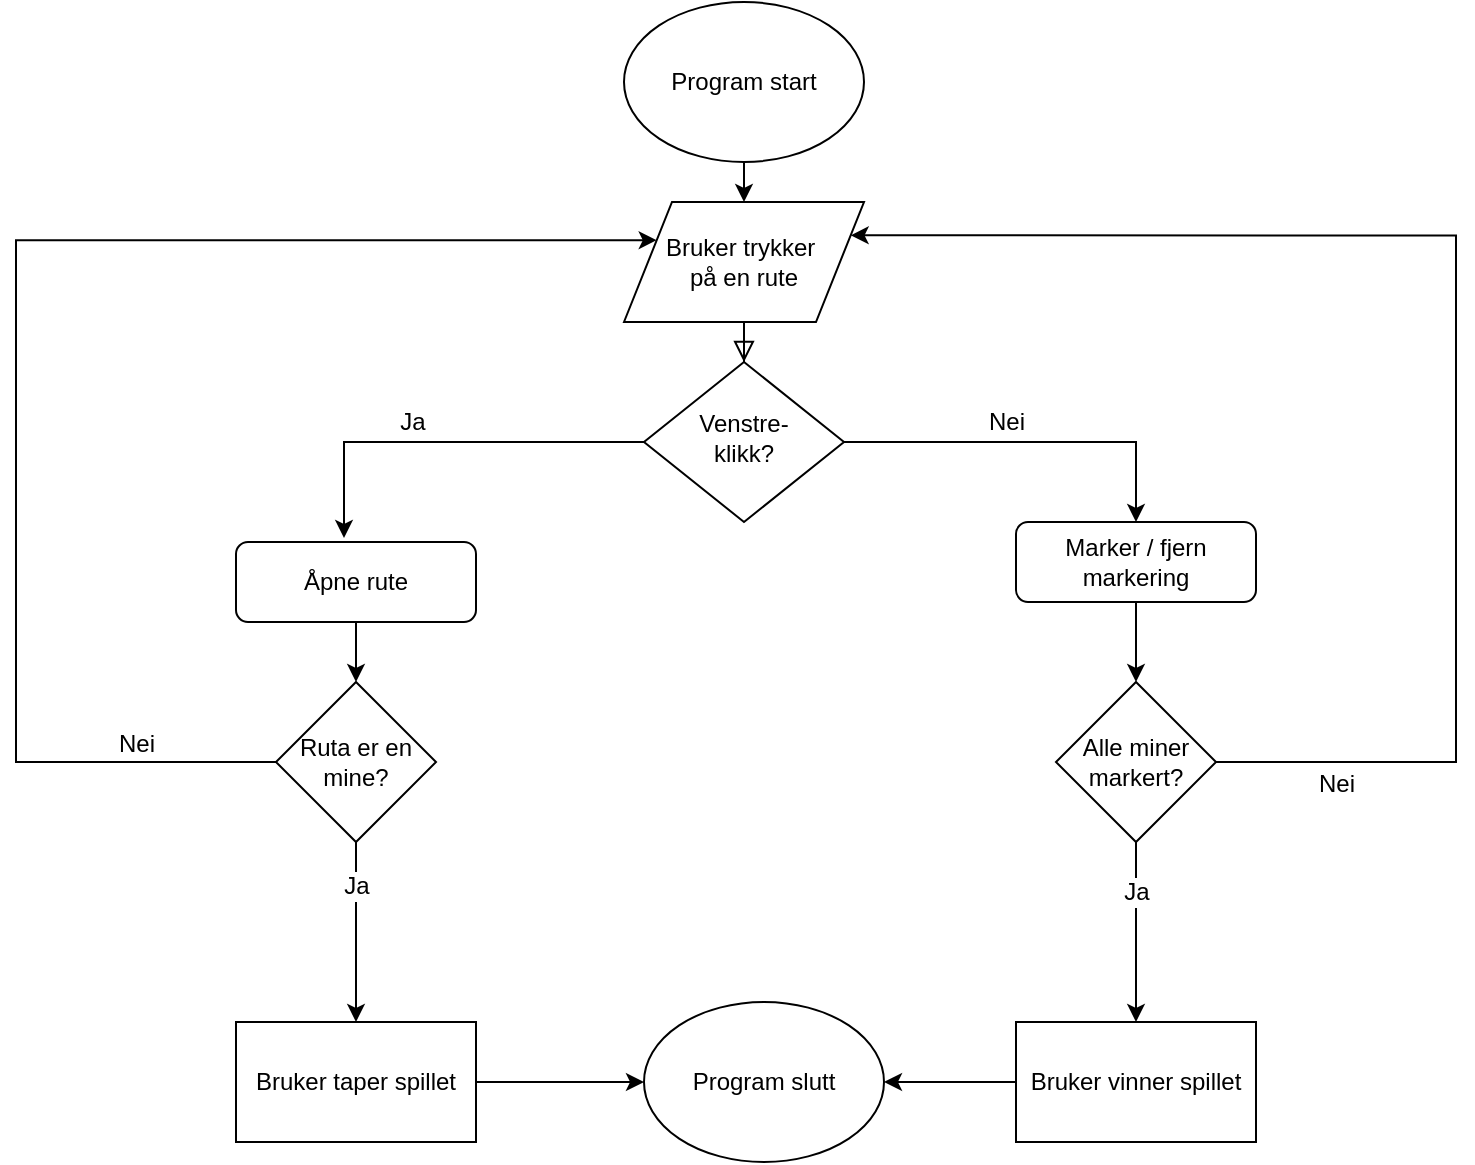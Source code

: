 <mxfile version="12.9.0" type="device"><diagram id="C5RBs43oDa-KdzZeNtuy" name="Page-1"><mxGraphModel dx="1422" dy="762" grid="1" gridSize="10" guides="1" tooltips="1" connect="1" arrows="1" fold="1" page="1" pageScale="1" pageWidth="827" pageHeight="1169" math="0" shadow="0"><root><mxCell id="WIyWlLk6GJQsqaUBKTNV-0"/><mxCell id="WIyWlLk6GJQsqaUBKTNV-1" parent="WIyWlLk6GJQsqaUBKTNV-0"/><mxCell id="WIyWlLk6GJQsqaUBKTNV-2" value="" style="rounded=0;html=1;jettySize=auto;orthogonalLoop=1;fontSize=11;endArrow=block;endFill=0;endSize=8;strokeWidth=1;shadow=0;labelBackgroundColor=none;edgeStyle=orthogonalEdgeStyle;" parent="WIyWlLk6GJQsqaUBKTNV-1" source="ZziAZwWIKkZu8qXFWKBn-1" target="WIyWlLk6GJQsqaUBKTNV-6" edge="1"><mxGeometry relative="1" as="geometry"><mxPoint x="220" y="120" as="sourcePoint"/></mxGeometry></mxCell><mxCell id="ZziAZwWIKkZu8qXFWKBn-14" style="edgeStyle=orthogonalEdgeStyle;rounded=0;orthogonalLoop=1;jettySize=auto;html=1;exitX=0;exitY=0.5;exitDx=0;exitDy=0;entryX=0.45;entryY=-0.05;entryDx=0;entryDy=0;entryPerimeter=0;" edge="1" parent="WIyWlLk6GJQsqaUBKTNV-1" source="WIyWlLk6GJQsqaUBKTNV-6" target="WIyWlLk6GJQsqaUBKTNV-11"><mxGeometry relative="1" as="geometry"/></mxCell><mxCell id="ZziAZwWIKkZu8qXFWKBn-15" value="Ja" style="text;html=1;align=center;verticalAlign=middle;resizable=0;points=[];labelBackgroundColor=#ffffff;" vertex="1" connectable="0" parent="ZziAZwWIKkZu8qXFWKBn-14"><mxGeometry x="0.172" y="-3" relative="1" as="geometry"><mxPoint y="-7" as="offset"/></mxGeometry></mxCell><mxCell id="ZziAZwWIKkZu8qXFWKBn-16" style="edgeStyle=orthogonalEdgeStyle;rounded=0;orthogonalLoop=1;jettySize=auto;html=1;exitX=1;exitY=0.5;exitDx=0;exitDy=0;" edge="1" parent="WIyWlLk6GJQsqaUBKTNV-1" source="WIyWlLk6GJQsqaUBKTNV-6" target="WIyWlLk6GJQsqaUBKTNV-7"><mxGeometry relative="1" as="geometry"><Array as="points"><mxPoint x="610" y="220"/></Array></mxGeometry></mxCell><mxCell id="ZziAZwWIKkZu8qXFWKBn-17" value="Nei" style="text;html=1;align=center;verticalAlign=middle;resizable=0;points=[];labelBackgroundColor=#ffffff;" vertex="1" connectable="0" parent="ZziAZwWIKkZu8qXFWKBn-16"><mxGeometry x="-0.133" y="3" relative="1" as="geometry"><mxPoint y="-7" as="offset"/></mxGeometry></mxCell><mxCell id="WIyWlLk6GJQsqaUBKTNV-6" value="Venstre-&lt;br&gt;klikk?" style="rhombus;whiteSpace=wrap;html=1;shadow=0;fontFamily=Helvetica;fontSize=12;align=center;strokeWidth=1;spacing=6;spacingTop=-4;" parent="WIyWlLk6GJQsqaUBKTNV-1" vertex="1"><mxGeometry x="364" y="180" width="100" height="80" as="geometry"/></mxCell><mxCell id="ZziAZwWIKkZu8qXFWKBn-19" style="edgeStyle=orthogonalEdgeStyle;rounded=0;orthogonalLoop=1;jettySize=auto;html=1;" edge="1" parent="WIyWlLk6GJQsqaUBKTNV-1" source="WIyWlLk6GJQsqaUBKTNV-7" target="ZziAZwWIKkZu8qXFWKBn-20"><mxGeometry relative="1" as="geometry"><mxPoint x="610" y="380" as="targetPoint"/></mxGeometry></mxCell><mxCell id="WIyWlLk6GJQsqaUBKTNV-7" value="Marker / fjern markering" style="rounded=1;whiteSpace=wrap;html=1;fontSize=12;glass=0;strokeWidth=1;shadow=0;" parent="WIyWlLk6GJQsqaUBKTNV-1" vertex="1"><mxGeometry x="550" y="260" width="120" height="40" as="geometry"/></mxCell><mxCell id="ZziAZwWIKkZu8qXFWKBn-5" style="edgeStyle=orthogonalEdgeStyle;rounded=0;orthogonalLoop=1;jettySize=auto;html=1;exitX=0.5;exitY=1;exitDx=0;exitDy=0;" edge="1" parent="WIyWlLk6GJQsqaUBKTNV-1" source="WIyWlLk6GJQsqaUBKTNV-11" target="ZziAZwWIKkZu8qXFWKBn-4"><mxGeometry relative="1" as="geometry"/></mxCell><mxCell id="WIyWlLk6GJQsqaUBKTNV-11" value="Åpne rute" style="rounded=1;whiteSpace=wrap;html=1;fontSize=12;glass=0;strokeWidth=1;shadow=0;" parent="WIyWlLk6GJQsqaUBKTNV-1" vertex="1"><mxGeometry x="160" y="270" width="120" height="40" as="geometry"/></mxCell><mxCell id="ZziAZwWIKkZu8qXFWKBn-3" style="edgeStyle=orthogonalEdgeStyle;rounded=0;orthogonalLoop=1;jettySize=auto;html=1;exitX=0.5;exitY=1;exitDx=0;exitDy=0;entryX=0.5;entryY=0;entryDx=0;entryDy=0;" edge="1" parent="WIyWlLk6GJQsqaUBKTNV-1" source="ZziAZwWIKkZu8qXFWKBn-0" target="ZziAZwWIKkZu8qXFWKBn-1"><mxGeometry relative="1" as="geometry"/></mxCell><mxCell id="ZziAZwWIKkZu8qXFWKBn-0" value="Program start&lt;br&gt;" style="ellipse;whiteSpace=wrap;html=1;" vertex="1" parent="WIyWlLk6GJQsqaUBKTNV-1"><mxGeometry x="354" width="120" height="80" as="geometry"/></mxCell><mxCell id="ZziAZwWIKkZu8qXFWKBn-1" value="Bruker trykker&amp;nbsp;&lt;br&gt;på en rute" style="shape=parallelogram;perimeter=parallelogramPerimeter;whiteSpace=wrap;html=1;" vertex="1" parent="WIyWlLk6GJQsqaUBKTNV-1"><mxGeometry x="354" y="100" width="120" height="60" as="geometry"/></mxCell><mxCell id="ZziAZwWIKkZu8qXFWKBn-6" style="edgeStyle=orthogonalEdgeStyle;rounded=0;orthogonalLoop=1;jettySize=auto;html=1;" edge="1" parent="WIyWlLk6GJQsqaUBKTNV-1" source="ZziAZwWIKkZu8qXFWKBn-4" target="ZziAZwWIKkZu8qXFWKBn-8"><mxGeometry relative="1" as="geometry"><mxPoint x="380" y="380" as="targetPoint"/><Array as="points"/></mxGeometry></mxCell><mxCell id="ZziAZwWIKkZu8qXFWKBn-7" value="Ja" style="text;html=1;align=center;verticalAlign=middle;resizable=0;points=[];labelBackgroundColor=#ffffff;" vertex="1" connectable="0" parent="ZziAZwWIKkZu8qXFWKBn-6"><mxGeometry x="-0.3" relative="1" as="geometry"><mxPoint y="-10" as="offset"/></mxGeometry></mxCell><mxCell id="ZziAZwWIKkZu8qXFWKBn-11" style="edgeStyle=orthogonalEdgeStyle;rounded=0;orthogonalLoop=1;jettySize=auto;html=1;exitX=0;exitY=0.5;exitDx=0;exitDy=0;entryX=0;entryY=0.25;entryDx=0;entryDy=0;" edge="1" parent="WIyWlLk6GJQsqaUBKTNV-1" source="ZziAZwWIKkZu8qXFWKBn-4" target="ZziAZwWIKkZu8qXFWKBn-1"><mxGeometry relative="1" as="geometry"><mxPoint x="80" y="310" as="targetPoint"/><Array as="points"><mxPoint x="50" y="380"/><mxPoint x="50" y="119"/></Array></mxGeometry></mxCell><mxCell id="ZziAZwWIKkZu8qXFWKBn-12" value="Nei" style="text;html=1;align=center;verticalAlign=middle;resizable=0;points=[];labelBackgroundColor=#ffffff;" vertex="1" connectable="0" parent="ZziAZwWIKkZu8qXFWKBn-11"><mxGeometry x="-0.267" y="-2" relative="1" as="geometry"><mxPoint x="58" y="121" as="offset"/></mxGeometry></mxCell><mxCell id="ZziAZwWIKkZu8qXFWKBn-4" value="Ruta er en&lt;br&gt;mine?" style="rhombus;whiteSpace=wrap;html=1;" vertex="1" parent="WIyWlLk6GJQsqaUBKTNV-1"><mxGeometry x="180" y="340" width="80" height="80" as="geometry"/></mxCell><mxCell id="ZziAZwWIKkZu8qXFWKBn-30" style="edgeStyle=orthogonalEdgeStyle;rounded=0;orthogonalLoop=1;jettySize=auto;html=1;entryX=0;entryY=0.5;entryDx=0;entryDy=0;" edge="1" parent="WIyWlLk6GJQsqaUBKTNV-1" source="ZziAZwWIKkZu8qXFWKBn-8" target="ZziAZwWIKkZu8qXFWKBn-28"><mxGeometry relative="1" as="geometry"/></mxCell><mxCell id="ZziAZwWIKkZu8qXFWKBn-8" value="Bruker taper spillet" style="rounded=0;whiteSpace=wrap;html=1;" vertex="1" parent="WIyWlLk6GJQsqaUBKTNV-1"><mxGeometry x="160" y="510" width="120" height="60" as="geometry"/></mxCell><mxCell id="ZziAZwWIKkZu8qXFWKBn-23" value="" style="edgeStyle=orthogonalEdgeStyle;rounded=0;orthogonalLoop=1;jettySize=auto;html=1;entryX=1;entryY=0.25;entryDx=0;entryDy=0;" edge="1" parent="WIyWlLk6GJQsqaUBKTNV-1" source="ZziAZwWIKkZu8qXFWKBn-20" target="ZziAZwWIKkZu8qXFWKBn-1"><mxGeometry relative="1" as="geometry"><mxPoint x="750" y="160" as="targetPoint"/><Array as="points"><mxPoint x="770" y="380"/><mxPoint x="770" y="117"/></Array></mxGeometry></mxCell><mxCell id="ZziAZwWIKkZu8qXFWKBn-24" value="Nei" style="text;html=1;align=center;verticalAlign=middle;resizable=0;points=[];labelBackgroundColor=#ffffff;" vertex="1" connectable="0" parent="ZziAZwWIKkZu8qXFWKBn-23"><mxGeometry x="0.05" y="1" relative="1" as="geometry"><mxPoint x="-59" y="251" as="offset"/></mxGeometry></mxCell><mxCell id="ZziAZwWIKkZu8qXFWKBn-26" value="" style="edgeStyle=orthogonalEdgeStyle;rounded=0;orthogonalLoop=1;jettySize=auto;html=1;entryX=0.5;entryY=0;entryDx=0;entryDy=0;" edge="1" parent="WIyWlLk6GJQsqaUBKTNV-1" source="ZziAZwWIKkZu8qXFWKBn-20" target="ZziAZwWIKkZu8qXFWKBn-27"><mxGeometry relative="1" as="geometry"><mxPoint x="610" y="540" as="targetPoint"/></mxGeometry></mxCell><mxCell id="ZziAZwWIKkZu8qXFWKBn-32" value="Ja" style="text;html=1;align=center;verticalAlign=middle;resizable=0;points=[];labelBackgroundColor=#ffffff;" vertex="1" connectable="0" parent="ZziAZwWIKkZu8qXFWKBn-26"><mxGeometry x="-0.79" y="-3" relative="1" as="geometry"><mxPoint x="3" y="15" as="offset"/></mxGeometry></mxCell><mxCell id="ZziAZwWIKkZu8qXFWKBn-20" value="Alle miner markert?" style="rhombus;whiteSpace=wrap;html=1;" vertex="1" parent="WIyWlLk6GJQsqaUBKTNV-1"><mxGeometry x="570" y="340" width="80" height="80" as="geometry"/></mxCell><mxCell id="ZziAZwWIKkZu8qXFWKBn-29" style="edgeStyle=orthogonalEdgeStyle;rounded=0;orthogonalLoop=1;jettySize=auto;html=1;entryX=1;entryY=0.5;entryDx=0;entryDy=0;" edge="1" parent="WIyWlLk6GJQsqaUBKTNV-1" source="ZziAZwWIKkZu8qXFWKBn-27" target="ZziAZwWIKkZu8qXFWKBn-28"><mxGeometry relative="1" as="geometry"/></mxCell><mxCell id="ZziAZwWIKkZu8qXFWKBn-27" value="Bruker vinner spillet" style="rounded=0;whiteSpace=wrap;html=1;" vertex="1" parent="WIyWlLk6GJQsqaUBKTNV-1"><mxGeometry x="550" y="510" width="120" height="60" as="geometry"/></mxCell><mxCell id="ZziAZwWIKkZu8qXFWKBn-28" value="Program slutt" style="ellipse;whiteSpace=wrap;html=1;" vertex="1" parent="WIyWlLk6GJQsqaUBKTNV-1"><mxGeometry x="364" y="500" width="120" height="80" as="geometry"/></mxCell></root></mxGraphModel></diagram></mxfile>